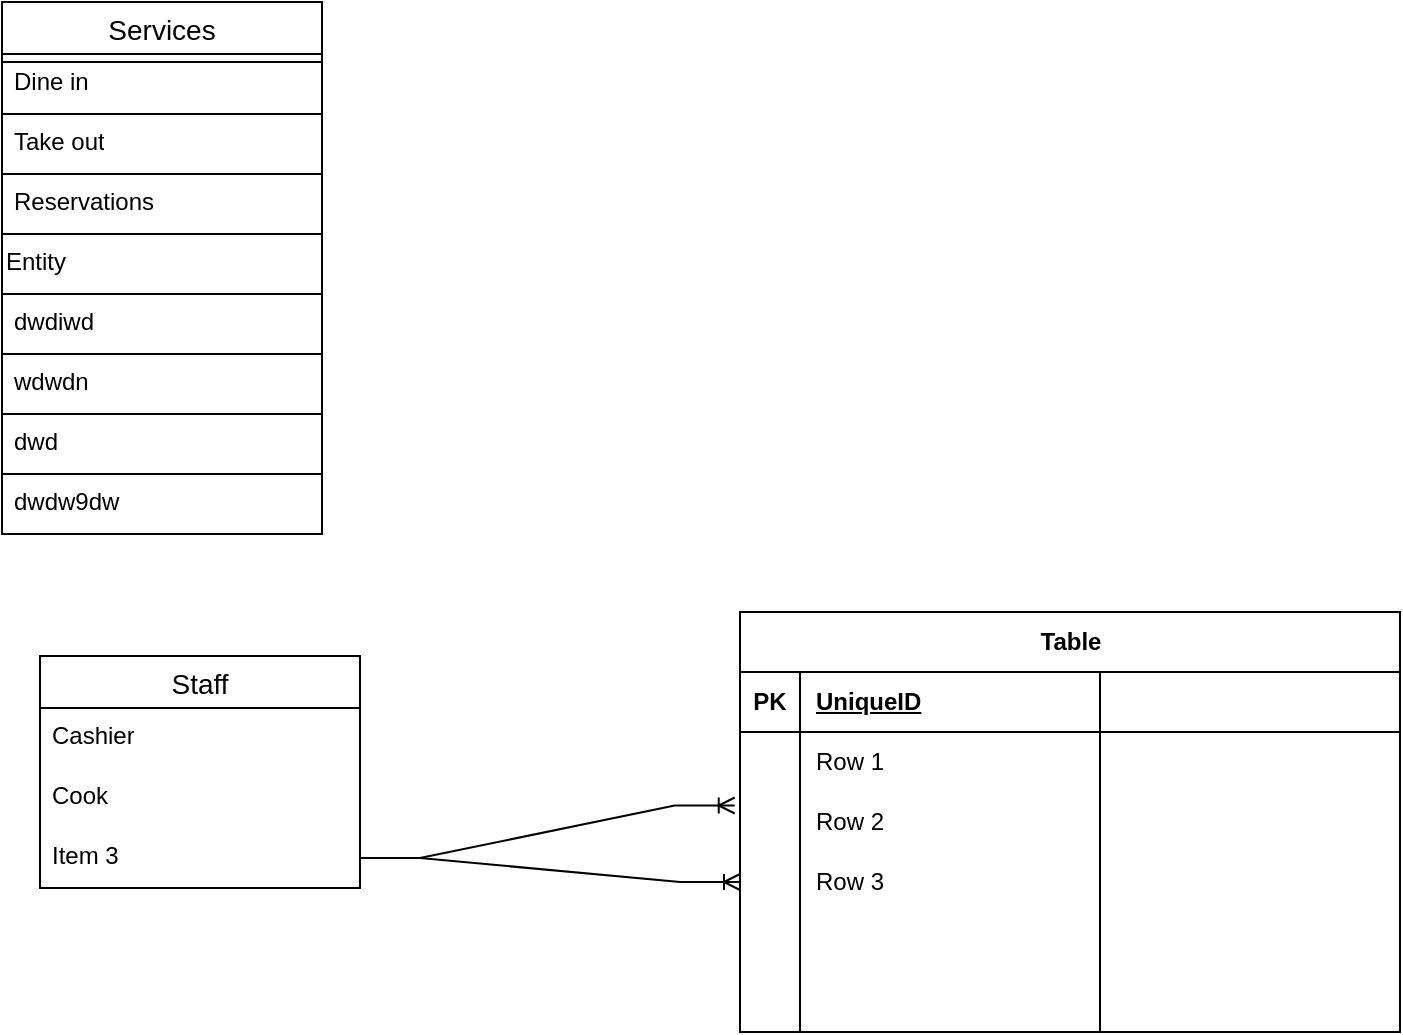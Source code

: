 <mxfile version="24.7.17">
  <diagram name="Page-1" id="wvzFyD5nuLO41uPbBPJK">
    <mxGraphModel dx="1245" dy="871" grid="0" gridSize="10" guides="1" tooltips="1" connect="1" arrows="1" fold="1" page="1" pageScale="1" pageWidth="850" pageHeight="1100" background="none" math="0" shadow="0">
      <root>
        <mxCell id="0" />
        <mxCell id="1" parent="0" />
        <mxCell id="zdyOHas0w8yIAXeVmpGB-44" value="Staff" style="swimlane;fontStyle=0;childLayout=stackLayout;horizontal=1;startSize=26;horizontalStack=0;resizeParent=1;resizeParentMax=0;resizeLast=0;collapsible=1;marginBottom=0;align=center;fontSize=14;" vertex="1" parent="1">
          <mxGeometry x="19" y="327" width="160" height="116" as="geometry" />
        </mxCell>
        <mxCell id="zdyOHas0w8yIAXeVmpGB-45" value="Cashier" style="text;strokeColor=none;fillColor=none;spacingLeft=4;spacingRight=4;overflow=hidden;rotatable=0;points=[[0,0.5],[1,0.5]];portConstraint=eastwest;fontSize=12;whiteSpace=wrap;html=1;" vertex="1" parent="zdyOHas0w8yIAXeVmpGB-44">
          <mxGeometry y="26" width="160" height="30" as="geometry" />
        </mxCell>
        <mxCell id="zdyOHas0w8yIAXeVmpGB-46" value="Cook" style="text;strokeColor=none;fillColor=none;spacingLeft=4;spacingRight=4;overflow=hidden;rotatable=0;points=[[0,0.5],[1,0.5]];portConstraint=eastwest;fontSize=12;whiteSpace=wrap;html=1;" vertex="1" parent="zdyOHas0w8yIAXeVmpGB-44">
          <mxGeometry y="56" width="160" height="30" as="geometry" />
        </mxCell>
        <mxCell id="zdyOHas0w8yIAXeVmpGB-47" value="Item 3" style="text;strokeColor=none;fillColor=none;spacingLeft=4;spacingRight=4;overflow=hidden;rotatable=0;points=[[0,0.5],[1,0.5]];portConstraint=eastwest;fontSize=12;whiteSpace=wrap;html=1;" vertex="1" parent="zdyOHas0w8yIAXeVmpGB-44">
          <mxGeometry y="86" width="160" height="30" as="geometry" />
        </mxCell>
        <mxCell id="zdyOHas0w8yIAXeVmpGB-52" value="" style="group;strokeColor=default;container=0;" vertex="1" connectable="0" parent="1">
          <mxGeometry width="160" height="30" as="geometry" />
        </mxCell>
        <mxCell id="zdyOHas0w8yIAXeVmpGB-14" value="Services" style="swimlane;fontStyle=0;childLayout=stackLayout;horizontal=1;startSize=26;horizontalStack=0;resizeParent=1;resizeParentMax=0;resizeLast=0;collapsible=1;marginBottom=0;align=center;fontSize=14;fontColor=#000000;labelBackgroundColor=none;textShadow=0;labelBorderColor=none;strokeColor=default;" vertex="1" parent="1">
          <mxGeometry width="160" height="266" as="geometry" />
        </mxCell>
        <mxCell id="zdyOHas0w8yIAXeVmpGB-15" value="Dine in" style="text;strokeColor=default;fillColor=none;spacingLeft=4;spacingRight=4;overflow=hidden;rotatable=0;points=[[0,0.5],[1,0.5]];portConstraint=eastwest;fontSize=12;whiteSpace=wrap;html=1;" vertex="1" parent="zdyOHas0w8yIAXeVmpGB-14">
          <mxGeometry y="26" width="160" height="30" as="geometry" />
        </mxCell>
        <mxCell id="zdyOHas0w8yIAXeVmpGB-16" value="Take out" style="text;strokeColor=default;fillColor=none;spacingLeft=4;spacingRight=4;overflow=hidden;rotatable=0;points=[[0,0.5],[1,0.5]];portConstraint=eastwest;fontSize=12;whiteSpace=wrap;html=1;" vertex="1" parent="zdyOHas0w8yIAXeVmpGB-14">
          <mxGeometry y="56" width="160" height="30" as="geometry" />
        </mxCell>
        <mxCell id="zdyOHas0w8yIAXeVmpGB-17" value="Reservations" style="text;strokeColor=default;fillColor=none;spacingLeft=4;spacingRight=4;overflow=hidden;rotatable=0;points=[[0,0.5],[1,0.5]];portConstraint=eastwest;fontSize=12;whiteSpace=wrap;html=1;" vertex="1" parent="zdyOHas0w8yIAXeVmpGB-14">
          <mxGeometry y="86" width="160" height="30" as="geometry" />
        </mxCell>
        <mxCell id="zdyOHas0w8yIAXeVmpGB-57" style="text;strokeColor=default;fillColor=none;spacingLeft=4;spacingRight=4;overflow=hidden;rotatable=0;points=[[0,0.5],[1,0.5]];portConstraint=eastwest;fontSize=12;whiteSpace=wrap;html=1;" vertex="1" parent="zdyOHas0w8yIAXeVmpGB-14">
          <mxGeometry y="116" width="160" height="30" as="geometry" />
        </mxCell>
        <mxCell id="zdyOHas0w8yIAXeVmpGB-58" value="dwdiwd" style="text;strokeColor=default;fillColor=none;spacingLeft=4;spacingRight=4;overflow=hidden;rotatable=0;points=[[0,0.5],[1,0.5]];portConstraint=eastwest;fontSize=12;whiteSpace=wrap;html=1;" vertex="1" parent="zdyOHas0w8yIAXeVmpGB-14">
          <mxGeometry y="146" width="160" height="30" as="geometry" />
        </mxCell>
        <mxCell id="zdyOHas0w8yIAXeVmpGB-59" value="wdwdn" style="text;strokeColor=default;fillColor=none;spacingLeft=4;spacingRight=4;overflow=hidden;rotatable=0;points=[[0,0.5],[1,0.5]];portConstraint=eastwest;fontSize=12;whiteSpace=wrap;html=1;" vertex="1" parent="zdyOHas0w8yIAXeVmpGB-14">
          <mxGeometry y="176" width="160" height="30" as="geometry" />
        </mxCell>
        <mxCell id="zdyOHas0w8yIAXeVmpGB-60" value="dwd" style="text;strokeColor=default;fillColor=none;spacingLeft=4;spacingRight=4;overflow=hidden;rotatable=0;points=[[0,0.5],[1,0.5]];portConstraint=eastwest;fontSize=12;whiteSpace=wrap;html=1;" vertex="1" parent="zdyOHas0w8yIAXeVmpGB-14">
          <mxGeometry y="206" width="160" height="30" as="geometry" />
        </mxCell>
        <mxCell id="zdyOHas0w8yIAXeVmpGB-61" value="dwdw9dw" style="text;strokeColor=default;fillColor=none;spacingLeft=4;spacingRight=4;overflow=hidden;rotatable=0;points=[[0,0.5],[1,0.5]];portConstraint=eastwest;fontSize=12;whiteSpace=wrap;html=1;" vertex="1" parent="zdyOHas0w8yIAXeVmpGB-14">
          <mxGeometry y="236" width="160" height="30" as="geometry" />
        </mxCell>
        <mxCell id="zdyOHas0w8yIAXeVmpGB-56" value="Entity" style="whiteSpace=wrap;html=1;align=left;verticalAlign=top;" vertex="1" parent="1">
          <mxGeometry y="116" width="160" height="30" as="geometry" />
        </mxCell>
        <mxCell id="zdyOHas0w8yIAXeVmpGB-83" value="Table" style="shape=table;startSize=30;container=1;collapsible=1;childLayout=tableLayout;fixedRows=1;rowLines=0;fontStyle=1;align=center;resizeLast=1;html=1;" vertex="1" parent="1">
          <mxGeometry x="369" y="305" width="330" height="210" as="geometry" />
        </mxCell>
        <mxCell id="zdyOHas0w8yIAXeVmpGB-84" value="" style="shape=tableRow;horizontal=0;startSize=0;swimlaneHead=0;swimlaneBody=0;fillColor=none;collapsible=0;dropTarget=0;points=[[0,0.5],[1,0.5]];portConstraint=eastwest;top=0;left=0;right=0;bottom=1;" vertex="1" parent="zdyOHas0w8yIAXeVmpGB-83">
          <mxGeometry y="30" width="330" height="30" as="geometry" />
        </mxCell>
        <mxCell id="zdyOHas0w8yIAXeVmpGB-85" value="PK" style="shape=partialRectangle;connectable=0;fillColor=none;top=0;left=0;bottom=0;right=0;fontStyle=1;overflow=hidden;whiteSpace=wrap;html=1;" vertex="1" parent="zdyOHas0w8yIAXeVmpGB-84">
          <mxGeometry width="30" height="30" as="geometry">
            <mxRectangle width="30" height="30" as="alternateBounds" />
          </mxGeometry>
        </mxCell>
        <mxCell id="zdyOHas0w8yIAXeVmpGB-86" value="UniqueID" style="shape=partialRectangle;connectable=0;fillColor=none;top=0;left=0;bottom=0;right=0;align=left;spacingLeft=6;fontStyle=5;overflow=hidden;whiteSpace=wrap;html=1;" vertex="1" parent="zdyOHas0w8yIAXeVmpGB-84">
          <mxGeometry x="30" width="150" height="30" as="geometry">
            <mxRectangle width="150" height="30" as="alternateBounds" />
          </mxGeometry>
        </mxCell>
        <mxCell id="zdyOHas0w8yIAXeVmpGB-96" style="shape=partialRectangle;connectable=0;fillColor=none;top=0;left=0;bottom=0;right=0;align=left;spacingLeft=6;fontStyle=5;overflow=hidden;whiteSpace=wrap;html=1;" vertex="1" parent="zdyOHas0w8yIAXeVmpGB-84">
          <mxGeometry x="180" width="150" height="30" as="geometry">
            <mxRectangle width="150" height="30" as="alternateBounds" />
          </mxGeometry>
        </mxCell>
        <mxCell id="zdyOHas0w8yIAXeVmpGB-87" value="" style="shape=tableRow;horizontal=0;startSize=0;swimlaneHead=0;swimlaneBody=0;fillColor=none;collapsible=0;dropTarget=0;points=[[0,0.5],[1,0.5]];portConstraint=eastwest;top=0;left=0;right=0;bottom=0;" vertex="1" parent="zdyOHas0w8yIAXeVmpGB-83">
          <mxGeometry y="60" width="330" height="30" as="geometry" />
        </mxCell>
        <mxCell id="zdyOHas0w8yIAXeVmpGB-88" value="" style="shape=partialRectangle;connectable=0;fillColor=none;top=0;left=0;bottom=0;right=0;editable=1;overflow=hidden;whiteSpace=wrap;html=1;" vertex="1" parent="zdyOHas0w8yIAXeVmpGB-87">
          <mxGeometry width="30" height="30" as="geometry">
            <mxRectangle width="30" height="30" as="alternateBounds" />
          </mxGeometry>
        </mxCell>
        <mxCell id="zdyOHas0w8yIAXeVmpGB-89" value="Row 1" style="shape=partialRectangle;connectable=0;fillColor=none;top=0;left=0;bottom=0;right=0;align=left;spacingLeft=6;overflow=hidden;whiteSpace=wrap;html=1;" vertex="1" parent="zdyOHas0w8yIAXeVmpGB-87">
          <mxGeometry x="30" width="150" height="30" as="geometry">
            <mxRectangle width="150" height="30" as="alternateBounds" />
          </mxGeometry>
        </mxCell>
        <mxCell id="zdyOHas0w8yIAXeVmpGB-97" style="shape=partialRectangle;connectable=0;fillColor=none;top=0;left=0;bottom=0;right=0;align=left;spacingLeft=6;overflow=hidden;whiteSpace=wrap;html=1;" vertex="1" parent="zdyOHas0w8yIAXeVmpGB-87">
          <mxGeometry x="180" width="150" height="30" as="geometry">
            <mxRectangle width="150" height="30" as="alternateBounds" />
          </mxGeometry>
        </mxCell>
        <mxCell id="zdyOHas0w8yIAXeVmpGB-90" value="" style="shape=tableRow;horizontal=0;startSize=0;swimlaneHead=0;swimlaneBody=0;fillColor=none;collapsible=0;dropTarget=0;points=[[0,0.5],[1,0.5]];portConstraint=eastwest;top=0;left=0;right=0;bottom=0;" vertex="1" parent="zdyOHas0w8yIAXeVmpGB-83">
          <mxGeometry y="90" width="330" height="30" as="geometry" />
        </mxCell>
        <mxCell id="zdyOHas0w8yIAXeVmpGB-91" value="" style="shape=partialRectangle;connectable=0;fillColor=none;top=0;left=0;bottom=0;right=0;editable=1;overflow=hidden;whiteSpace=wrap;html=1;" vertex="1" parent="zdyOHas0w8yIAXeVmpGB-90">
          <mxGeometry width="30" height="30" as="geometry">
            <mxRectangle width="30" height="30" as="alternateBounds" />
          </mxGeometry>
        </mxCell>
        <mxCell id="zdyOHas0w8yIAXeVmpGB-92" value="Row 2" style="shape=partialRectangle;connectable=0;fillColor=none;top=0;left=0;bottom=0;right=0;align=left;spacingLeft=6;overflow=hidden;whiteSpace=wrap;html=1;" vertex="1" parent="zdyOHas0w8yIAXeVmpGB-90">
          <mxGeometry x="30" width="150" height="30" as="geometry">
            <mxRectangle width="150" height="30" as="alternateBounds" />
          </mxGeometry>
        </mxCell>
        <mxCell id="zdyOHas0w8yIAXeVmpGB-98" style="shape=partialRectangle;connectable=0;fillColor=none;top=0;left=0;bottom=0;right=0;align=left;spacingLeft=6;overflow=hidden;whiteSpace=wrap;html=1;" vertex="1" parent="zdyOHas0w8yIAXeVmpGB-90">
          <mxGeometry x="180" width="150" height="30" as="geometry">
            <mxRectangle width="150" height="30" as="alternateBounds" />
          </mxGeometry>
        </mxCell>
        <mxCell id="zdyOHas0w8yIAXeVmpGB-93" value="" style="shape=tableRow;horizontal=0;startSize=0;swimlaneHead=0;swimlaneBody=0;fillColor=none;collapsible=0;dropTarget=0;points=[[0,0.5],[1,0.5]];portConstraint=eastwest;top=0;left=0;right=0;bottom=0;" vertex="1" parent="zdyOHas0w8yIAXeVmpGB-83">
          <mxGeometry y="120" width="330" height="30" as="geometry" />
        </mxCell>
        <mxCell id="zdyOHas0w8yIAXeVmpGB-94" value="" style="shape=partialRectangle;connectable=0;fillColor=none;top=0;left=0;bottom=0;right=0;editable=1;overflow=hidden;whiteSpace=wrap;html=1;" vertex="1" parent="zdyOHas0w8yIAXeVmpGB-93">
          <mxGeometry width="30" height="30" as="geometry">
            <mxRectangle width="30" height="30" as="alternateBounds" />
          </mxGeometry>
        </mxCell>
        <mxCell id="zdyOHas0w8yIAXeVmpGB-95" value="Row 3" style="shape=partialRectangle;connectable=0;fillColor=none;top=0;left=0;bottom=0;right=0;align=left;spacingLeft=6;overflow=hidden;whiteSpace=wrap;html=1;" vertex="1" parent="zdyOHas0w8yIAXeVmpGB-93">
          <mxGeometry x="30" width="150" height="30" as="geometry">
            <mxRectangle width="150" height="30" as="alternateBounds" />
          </mxGeometry>
        </mxCell>
        <mxCell id="zdyOHas0w8yIAXeVmpGB-99" style="shape=partialRectangle;connectable=0;fillColor=none;top=0;left=0;bottom=0;right=0;align=left;spacingLeft=6;overflow=hidden;whiteSpace=wrap;html=1;" vertex="1" parent="zdyOHas0w8yIAXeVmpGB-93">
          <mxGeometry x="180" width="150" height="30" as="geometry">
            <mxRectangle width="150" height="30" as="alternateBounds" />
          </mxGeometry>
        </mxCell>
        <mxCell id="zdyOHas0w8yIAXeVmpGB-100" style="shape=tableRow;horizontal=0;startSize=0;swimlaneHead=0;swimlaneBody=0;fillColor=none;collapsible=0;dropTarget=0;points=[[0,0.5],[1,0.5]];portConstraint=eastwest;top=0;left=0;right=0;bottom=0;" vertex="1" parent="zdyOHas0w8yIAXeVmpGB-83">
          <mxGeometry y="150" width="330" height="30" as="geometry" />
        </mxCell>
        <mxCell id="zdyOHas0w8yIAXeVmpGB-101" style="shape=partialRectangle;connectable=0;fillColor=none;top=0;left=0;bottom=0;right=0;editable=1;overflow=hidden;whiteSpace=wrap;html=1;" vertex="1" parent="zdyOHas0w8yIAXeVmpGB-100">
          <mxGeometry width="30" height="30" as="geometry">
            <mxRectangle width="30" height="30" as="alternateBounds" />
          </mxGeometry>
        </mxCell>
        <mxCell id="zdyOHas0w8yIAXeVmpGB-102" style="shape=partialRectangle;connectable=0;fillColor=none;top=0;left=0;bottom=0;right=0;align=left;spacingLeft=6;overflow=hidden;whiteSpace=wrap;html=1;" vertex="1" parent="zdyOHas0w8yIAXeVmpGB-100">
          <mxGeometry x="30" width="150" height="30" as="geometry">
            <mxRectangle width="150" height="30" as="alternateBounds" />
          </mxGeometry>
        </mxCell>
        <mxCell id="zdyOHas0w8yIAXeVmpGB-103" style="shape=partialRectangle;connectable=0;fillColor=none;top=0;left=0;bottom=0;right=0;align=left;spacingLeft=6;overflow=hidden;whiteSpace=wrap;html=1;" vertex="1" parent="zdyOHas0w8yIAXeVmpGB-100">
          <mxGeometry x="180" width="150" height="30" as="geometry">
            <mxRectangle width="150" height="30" as="alternateBounds" />
          </mxGeometry>
        </mxCell>
        <mxCell id="zdyOHas0w8yIAXeVmpGB-114" style="shape=tableRow;horizontal=0;startSize=0;swimlaneHead=0;swimlaneBody=0;fillColor=none;collapsible=0;dropTarget=0;points=[[0,0.5],[1,0.5]];portConstraint=eastwest;top=0;left=0;right=0;bottom=0;" vertex="1" parent="zdyOHas0w8yIAXeVmpGB-83">
          <mxGeometry y="180" width="330" height="30" as="geometry" />
        </mxCell>
        <mxCell id="zdyOHas0w8yIAXeVmpGB-115" style="shape=partialRectangle;connectable=0;fillColor=none;top=0;left=0;bottom=0;right=0;editable=1;overflow=hidden;whiteSpace=wrap;html=1;" vertex="1" parent="zdyOHas0w8yIAXeVmpGB-114">
          <mxGeometry width="30" height="30" as="geometry">
            <mxRectangle width="30" height="30" as="alternateBounds" />
          </mxGeometry>
        </mxCell>
        <mxCell id="zdyOHas0w8yIAXeVmpGB-116" style="shape=partialRectangle;connectable=0;fillColor=none;top=0;left=0;bottom=0;right=0;align=left;spacingLeft=6;overflow=hidden;whiteSpace=wrap;html=1;" vertex="1" parent="zdyOHas0w8yIAXeVmpGB-114">
          <mxGeometry x="30" width="150" height="30" as="geometry">
            <mxRectangle width="150" height="30" as="alternateBounds" />
          </mxGeometry>
        </mxCell>
        <mxCell id="zdyOHas0w8yIAXeVmpGB-117" style="shape=partialRectangle;connectable=0;fillColor=none;top=0;left=0;bottom=0;right=0;align=left;spacingLeft=6;overflow=hidden;whiteSpace=wrap;html=1;" vertex="1" parent="zdyOHas0w8yIAXeVmpGB-114">
          <mxGeometry x="180" width="150" height="30" as="geometry">
            <mxRectangle width="150" height="30" as="alternateBounds" />
          </mxGeometry>
        </mxCell>
        <mxCell id="zdyOHas0w8yIAXeVmpGB-122" value="" style="edgeStyle=entityRelationEdgeStyle;fontSize=12;html=1;endArrow=ERoneToMany;rounded=0;exitX=1;exitY=0.5;exitDx=0;exitDy=0;entryX=-0.008;entryY=0.225;entryDx=0;entryDy=0;entryPerimeter=0;" edge="1" parent="1" source="zdyOHas0w8yIAXeVmpGB-47" target="zdyOHas0w8yIAXeVmpGB-90">
          <mxGeometry width="100" height="100" relative="1" as="geometry">
            <mxPoint x="266" y="478" as="sourcePoint" />
            <mxPoint x="366" y="378" as="targetPoint" />
            <Array as="points">
              <mxPoint x="354" y="371" />
              <mxPoint x="351" y="348" />
            </Array>
          </mxGeometry>
        </mxCell>
        <mxCell id="zdyOHas0w8yIAXeVmpGB-126" style="edgeStyle=entityRelationEdgeStyle;rounded=0;orthogonalLoop=1;jettySize=auto;html=1;exitX=1;exitY=0.5;exitDx=0;exitDy=0;endArrow=ERoneToMany;endFill=0;" edge="1" parent="1" source="zdyOHas0w8yIAXeVmpGB-47" target="zdyOHas0w8yIAXeVmpGB-93">
          <mxGeometry relative="1" as="geometry" />
        </mxCell>
      </root>
    </mxGraphModel>
  </diagram>
</mxfile>
